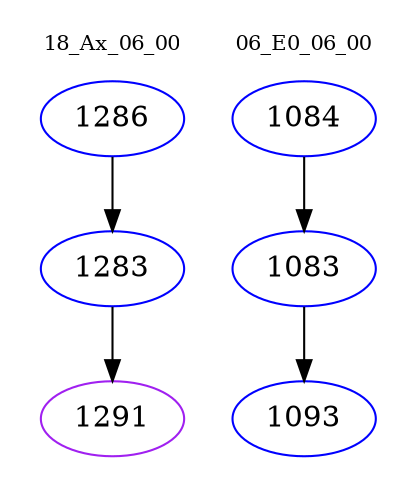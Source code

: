 digraph{
subgraph cluster_0 {
color = white
label = "18_Ax_06_00";
fontsize=10;
T0_1286 [label="1286", color="blue"]
T0_1286 -> T0_1283 [color="black"]
T0_1283 [label="1283", color="blue"]
T0_1283 -> T0_1291 [color="black"]
T0_1291 [label="1291", color="purple"]
}
subgraph cluster_1 {
color = white
label = "06_E0_06_00";
fontsize=10;
T1_1084 [label="1084", color="blue"]
T1_1084 -> T1_1083 [color="black"]
T1_1083 [label="1083", color="blue"]
T1_1083 -> T1_1093 [color="black"]
T1_1093 [label="1093", color="blue"]
}
}
